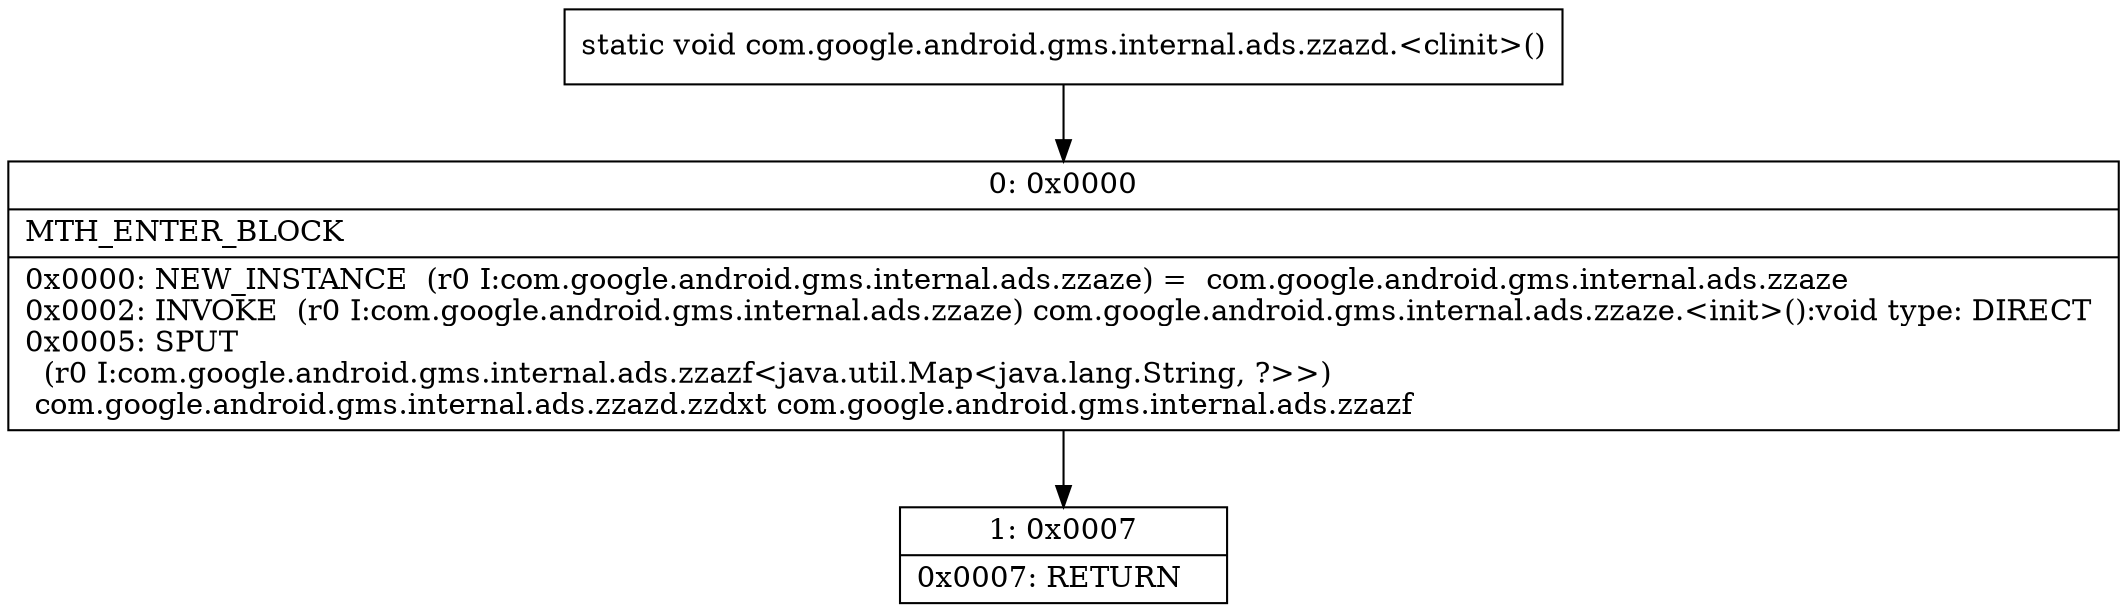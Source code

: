 digraph "CFG forcom.google.android.gms.internal.ads.zzazd.\<clinit\>()V" {
Node_0 [shape=record,label="{0\:\ 0x0000|MTH_ENTER_BLOCK\l|0x0000: NEW_INSTANCE  (r0 I:com.google.android.gms.internal.ads.zzaze) =  com.google.android.gms.internal.ads.zzaze \l0x0002: INVOKE  (r0 I:com.google.android.gms.internal.ads.zzaze) com.google.android.gms.internal.ads.zzaze.\<init\>():void type: DIRECT \l0x0005: SPUT  \l  (r0 I:com.google.android.gms.internal.ads.zzazf\<java.util.Map\<java.lang.String, ?\>\>)\l com.google.android.gms.internal.ads.zzazd.zzdxt com.google.android.gms.internal.ads.zzazf \l}"];
Node_1 [shape=record,label="{1\:\ 0x0007|0x0007: RETURN   \l}"];
MethodNode[shape=record,label="{static void com.google.android.gms.internal.ads.zzazd.\<clinit\>() }"];
MethodNode -> Node_0;
Node_0 -> Node_1;
}

